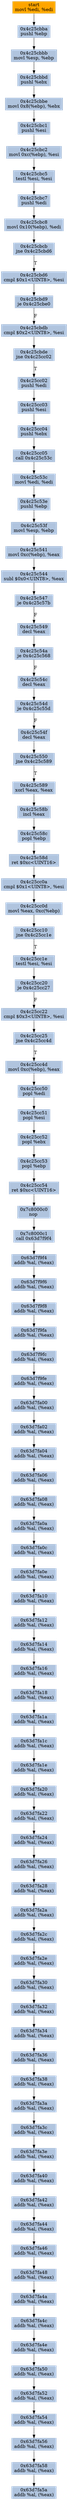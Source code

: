 digraph G {
node[shape=rectangle,style=filled,fillcolor=lightsteelblue,color=lightsteelblue]
bgcolor="transparent"
a0x4c25cbb8movl_edi_edi[label="start\nmovl %edi, %edi",color="lightgrey",fillcolor="orange"];
a0x4c25cbbapushl_ebp[label="0x4c25cbba\npushl %ebp"];
a0x4c25cbbbmovl_esp_ebp[label="0x4c25cbbb\nmovl %esp, %ebp"];
a0x4c25cbbdpushl_ebx[label="0x4c25cbbd\npushl %ebx"];
a0x4c25cbbemovl_0x8ebp__ebx[label="0x4c25cbbe\nmovl 0x8(%ebp), %ebx"];
a0x4c25cbc1pushl_esi[label="0x4c25cbc1\npushl %esi"];
a0x4c25cbc2movl_0xcebp__esi[label="0x4c25cbc2\nmovl 0xc(%ebp), %esi"];
a0x4c25cbc5testl_esi_esi[label="0x4c25cbc5\ntestl %esi, %esi"];
a0x4c25cbc7pushl_edi[label="0x4c25cbc7\npushl %edi"];
a0x4c25cbc8movl_0x10ebp__edi[label="0x4c25cbc8\nmovl 0x10(%ebp), %edi"];
a0x4c25cbcbjne_0x4c25cbd6[label="0x4c25cbcb\njne 0x4c25cbd6"];
a0x4c25cbd6cmpl_0x1UINT8_esi[label="0x4c25cbd6\ncmpl $0x1<UINT8>, %esi"];
a0x4c25cbd9je_0x4c25cbe0[label="0x4c25cbd9\nje 0x4c25cbe0"];
a0x4c25cbdbcmpl_0x2UINT8_esi[label="0x4c25cbdb\ncmpl $0x2<UINT8>, %esi"];
a0x4c25cbdejne_0x4c25cc02[label="0x4c25cbde\njne 0x4c25cc02"];
a0x4c25cc02pushl_edi[label="0x4c25cc02\npushl %edi"];
a0x4c25cc03pushl_esi[label="0x4c25cc03\npushl %esi"];
a0x4c25cc04pushl_ebx[label="0x4c25cc04\npushl %ebx"];
a0x4c25cc05call_0x4c25c53c[label="0x4c25cc05\ncall 0x4c25c53c"];
a0x4c25c53cmovl_edi_edi[label="0x4c25c53c\nmovl %edi, %edi"];
a0x4c25c53epushl_ebp[label="0x4c25c53e\npushl %ebp"];
a0x4c25c53fmovl_esp_ebp[label="0x4c25c53f\nmovl %esp, %ebp"];
a0x4c25c541movl_0xcebp__eax[label="0x4c25c541\nmovl 0xc(%ebp), %eax"];
a0x4c25c544subl_0x0UINT8_eax[label="0x4c25c544\nsubl $0x0<UINT8>, %eax"];
a0x4c25c547je_0x4c25c57b[label="0x4c25c547\nje 0x4c25c57b"];
a0x4c25c549decl_eax[label="0x4c25c549\ndecl %eax"];
a0x4c25c54aje_0x4c25c568[label="0x4c25c54a\nje 0x4c25c568"];
a0x4c25c54cdecl_eax[label="0x4c25c54c\ndecl %eax"];
a0x4c25c54dje_0x4c25c55d[label="0x4c25c54d\nje 0x4c25c55d"];
a0x4c25c54fdecl_eax[label="0x4c25c54f\ndecl %eax"];
a0x4c25c550jne_0x4c25c589[label="0x4c25c550\njne 0x4c25c589"];
a0x4c25c589xorl_eax_eax[label="0x4c25c589\nxorl %eax, %eax"];
a0x4c25c58bincl_eax[label="0x4c25c58b\nincl %eax"];
a0x4c25c58cpopl_ebp[label="0x4c25c58c\npopl %ebp"];
a0x4c25c58dret_0xcUINT16[label="0x4c25c58d\nret $0xc<UINT16>"];
a0x4c25cc0acmpl_0x1UINT8_esi[label="0x4c25cc0a\ncmpl $0x1<UINT8>, %esi"];
a0x4c25cc0dmovl_eax_0xcebp_[label="0x4c25cc0d\nmovl %eax, 0xc(%ebp)"];
a0x4c25cc10jne_0x4c25cc1e[label="0x4c25cc10\njne 0x4c25cc1e"];
a0x4c25cc1etestl_esi_esi[label="0x4c25cc1e\ntestl %esi, %esi"];
a0x4c25cc20je_0x4c25cc27[label="0x4c25cc20\nje 0x4c25cc27"];
a0x4c25cc22cmpl_0x3UINT8_esi[label="0x4c25cc22\ncmpl $0x3<UINT8>, %esi"];
a0x4c25cc25jne_0x4c25cc4d[label="0x4c25cc25\njne 0x4c25cc4d"];
a0x4c25cc4dmovl_0xcebp__eax[label="0x4c25cc4d\nmovl 0xc(%ebp), %eax"];
a0x4c25cc50popl_edi[label="0x4c25cc50\npopl %edi"];
a0x4c25cc51popl_esi[label="0x4c25cc51\npopl %esi"];
a0x4c25cc52popl_ebx[label="0x4c25cc52\npopl %ebx"];
a0x4c25cc53popl_ebp[label="0x4c25cc53\npopl %ebp"];
a0x4c25cc54ret_0xcUINT16[label="0x4c25cc54\nret $0xc<UINT16>"];
a0x7c8000c0nop_[label="0x7c8000c0\nnop "];
a0x7c8000c1call_0x63d7f9f4[label="0x7c8000c1\ncall 0x63d7f9f4"];
a0x63d7f9f4addb_al_eax_[label="0x63d7f9f4\naddb %al, (%eax)"];
a0x63d7f9f6addb_al_eax_[label="0x63d7f9f6\naddb %al, (%eax)"];
a0x63d7f9f8addb_al_eax_[label="0x63d7f9f8\naddb %al, (%eax)"];
a0x63d7f9faaddb_al_eax_[label="0x63d7f9fa\naddb %al, (%eax)"];
a0x63d7f9fcaddb_al_eax_[label="0x63d7f9fc\naddb %al, (%eax)"];
a0x63d7f9feaddb_al_eax_[label="0x63d7f9fe\naddb %al, (%eax)"];
a0x63d7fa00addb_al_eax_[label="0x63d7fa00\naddb %al, (%eax)"];
a0x63d7fa02addb_al_eax_[label="0x63d7fa02\naddb %al, (%eax)"];
a0x63d7fa04addb_al_eax_[label="0x63d7fa04\naddb %al, (%eax)"];
a0x63d7fa06addb_al_eax_[label="0x63d7fa06\naddb %al, (%eax)"];
a0x63d7fa08addb_al_eax_[label="0x63d7fa08\naddb %al, (%eax)"];
a0x63d7fa0aaddb_al_eax_[label="0x63d7fa0a\naddb %al, (%eax)"];
a0x63d7fa0caddb_al_eax_[label="0x63d7fa0c\naddb %al, (%eax)"];
a0x63d7fa0eaddb_al_eax_[label="0x63d7fa0e\naddb %al, (%eax)"];
a0x63d7fa10addb_al_eax_[label="0x63d7fa10\naddb %al, (%eax)"];
a0x63d7fa12addb_al_eax_[label="0x63d7fa12\naddb %al, (%eax)"];
a0x63d7fa14addb_al_eax_[label="0x63d7fa14\naddb %al, (%eax)"];
a0x63d7fa16addb_al_eax_[label="0x63d7fa16\naddb %al, (%eax)"];
a0x63d7fa18addb_al_eax_[label="0x63d7fa18\naddb %al, (%eax)"];
a0x63d7fa1aaddb_al_eax_[label="0x63d7fa1a\naddb %al, (%eax)"];
a0x63d7fa1caddb_al_eax_[label="0x63d7fa1c\naddb %al, (%eax)"];
a0x63d7fa1eaddb_al_eax_[label="0x63d7fa1e\naddb %al, (%eax)"];
a0x63d7fa20addb_al_eax_[label="0x63d7fa20\naddb %al, (%eax)"];
a0x63d7fa22addb_al_eax_[label="0x63d7fa22\naddb %al, (%eax)"];
a0x63d7fa24addb_al_eax_[label="0x63d7fa24\naddb %al, (%eax)"];
a0x63d7fa26addb_al_eax_[label="0x63d7fa26\naddb %al, (%eax)"];
a0x63d7fa28addb_al_eax_[label="0x63d7fa28\naddb %al, (%eax)"];
a0x63d7fa2aaddb_al_eax_[label="0x63d7fa2a\naddb %al, (%eax)"];
a0x63d7fa2caddb_al_eax_[label="0x63d7fa2c\naddb %al, (%eax)"];
a0x63d7fa2eaddb_al_eax_[label="0x63d7fa2e\naddb %al, (%eax)"];
a0x63d7fa30addb_al_eax_[label="0x63d7fa30\naddb %al, (%eax)"];
a0x63d7fa32addb_al_eax_[label="0x63d7fa32\naddb %al, (%eax)"];
a0x63d7fa34addb_al_eax_[label="0x63d7fa34\naddb %al, (%eax)"];
a0x63d7fa36addb_al_eax_[label="0x63d7fa36\naddb %al, (%eax)"];
a0x63d7fa38addb_al_eax_[label="0x63d7fa38\naddb %al, (%eax)"];
a0x63d7fa3aaddb_al_eax_[label="0x63d7fa3a\naddb %al, (%eax)"];
a0x63d7fa3caddb_al_eax_[label="0x63d7fa3c\naddb %al, (%eax)"];
a0x63d7fa3eaddb_al_eax_[label="0x63d7fa3e\naddb %al, (%eax)"];
a0x63d7fa40addb_al_eax_[label="0x63d7fa40\naddb %al, (%eax)"];
a0x63d7fa42addb_al_eax_[label="0x63d7fa42\naddb %al, (%eax)"];
a0x63d7fa44addb_al_eax_[label="0x63d7fa44\naddb %al, (%eax)"];
a0x63d7fa46addb_al_eax_[label="0x63d7fa46\naddb %al, (%eax)"];
a0x63d7fa48addb_al_eax_[label="0x63d7fa48\naddb %al, (%eax)"];
a0x63d7fa4aaddb_al_eax_[label="0x63d7fa4a\naddb %al, (%eax)"];
a0x63d7fa4caddb_al_eax_[label="0x63d7fa4c\naddb %al, (%eax)"];
a0x63d7fa4eaddb_al_eax_[label="0x63d7fa4e\naddb %al, (%eax)"];
a0x63d7fa50addb_al_eax_[label="0x63d7fa50\naddb %al, (%eax)"];
a0x63d7fa52addb_al_eax_[label="0x63d7fa52\naddb %al, (%eax)"];
a0x63d7fa54addb_al_eax_[label="0x63d7fa54\naddb %al, (%eax)"];
a0x63d7fa56addb_al_eax_[label="0x63d7fa56\naddb %al, (%eax)"];
a0x63d7fa58addb_al_eax_[label="0x63d7fa58\naddb %al, (%eax)"];
a0x63d7fa5aaddb_al_eax_[label="0x63d7fa5a\naddb %al, (%eax)"];
a0x4c25cbb8movl_edi_edi -> a0x4c25cbbapushl_ebp [color="#000000"];
a0x4c25cbbapushl_ebp -> a0x4c25cbbbmovl_esp_ebp [color="#000000"];
a0x4c25cbbbmovl_esp_ebp -> a0x4c25cbbdpushl_ebx [color="#000000"];
a0x4c25cbbdpushl_ebx -> a0x4c25cbbemovl_0x8ebp__ebx [color="#000000"];
a0x4c25cbbemovl_0x8ebp__ebx -> a0x4c25cbc1pushl_esi [color="#000000"];
a0x4c25cbc1pushl_esi -> a0x4c25cbc2movl_0xcebp__esi [color="#000000"];
a0x4c25cbc2movl_0xcebp__esi -> a0x4c25cbc5testl_esi_esi [color="#000000"];
a0x4c25cbc5testl_esi_esi -> a0x4c25cbc7pushl_edi [color="#000000"];
a0x4c25cbc7pushl_edi -> a0x4c25cbc8movl_0x10ebp__edi [color="#000000"];
a0x4c25cbc8movl_0x10ebp__edi -> a0x4c25cbcbjne_0x4c25cbd6 [color="#000000"];
a0x4c25cbcbjne_0x4c25cbd6 -> a0x4c25cbd6cmpl_0x1UINT8_esi [color="#000000",label="T"];
a0x4c25cbd6cmpl_0x1UINT8_esi -> a0x4c25cbd9je_0x4c25cbe0 [color="#000000"];
a0x4c25cbd9je_0x4c25cbe0 -> a0x4c25cbdbcmpl_0x2UINT8_esi [color="#000000",label="F"];
a0x4c25cbdbcmpl_0x2UINT8_esi -> a0x4c25cbdejne_0x4c25cc02 [color="#000000"];
a0x4c25cbdejne_0x4c25cc02 -> a0x4c25cc02pushl_edi [color="#000000",label="T"];
a0x4c25cc02pushl_edi -> a0x4c25cc03pushl_esi [color="#000000"];
a0x4c25cc03pushl_esi -> a0x4c25cc04pushl_ebx [color="#000000"];
a0x4c25cc04pushl_ebx -> a0x4c25cc05call_0x4c25c53c [color="#000000"];
a0x4c25cc05call_0x4c25c53c -> a0x4c25c53cmovl_edi_edi [color="#000000"];
a0x4c25c53cmovl_edi_edi -> a0x4c25c53epushl_ebp [color="#000000"];
a0x4c25c53epushl_ebp -> a0x4c25c53fmovl_esp_ebp [color="#000000"];
a0x4c25c53fmovl_esp_ebp -> a0x4c25c541movl_0xcebp__eax [color="#000000"];
a0x4c25c541movl_0xcebp__eax -> a0x4c25c544subl_0x0UINT8_eax [color="#000000"];
a0x4c25c544subl_0x0UINT8_eax -> a0x4c25c547je_0x4c25c57b [color="#000000"];
a0x4c25c547je_0x4c25c57b -> a0x4c25c549decl_eax [color="#000000",label="F"];
a0x4c25c549decl_eax -> a0x4c25c54aje_0x4c25c568 [color="#000000"];
a0x4c25c54aje_0x4c25c568 -> a0x4c25c54cdecl_eax [color="#000000",label="F"];
a0x4c25c54cdecl_eax -> a0x4c25c54dje_0x4c25c55d [color="#000000"];
a0x4c25c54dje_0x4c25c55d -> a0x4c25c54fdecl_eax [color="#000000",label="F"];
a0x4c25c54fdecl_eax -> a0x4c25c550jne_0x4c25c589 [color="#000000"];
a0x4c25c550jne_0x4c25c589 -> a0x4c25c589xorl_eax_eax [color="#000000",label="T"];
a0x4c25c589xorl_eax_eax -> a0x4c25c58bincl_eax [color="#000000"];
a0x4c25c58bincl_eax -> a0x4c25c58cpopl_ebp [color="#000000"];
a0x4c25c58cpopl_ebp -> a0x4c25c58dret_0xcUINT16 [color="#000000"];
a0x4c25c58dret_0xcUINT16 -> a0x4c25cc0acmpl_0x1UINT8_esi [color="#000000"];
a0x4c25cc0acmpl_0x1UINT8_esi -> a0x4c25cc0dmovl_eax_0xcebp_ [color="#000000"];
a0x4c25cc0dmovl_eax_0xcebp_ -> a0x4c25cc10jne_0x4c25cc1e [color="#000000"];
a0x4c25cc10jne_0x4c25cc1e -> a0x4c25cc1etestl_esi_esi [color="#000000",label="T"];
a0x4c25cc1etestl_esi_esi -> a0x4c25cc20je_0x4c25cc27 [color="#000000"];
a0x4c25cc20je_0x4c25cc27 -> a0x4c25cc22cmpl_0x3UINT8_esi [color="#000000",label="F"];
a0x4c25cc22cmpl_0x3UINT8_esi -> a0x4c25cc25jne_0x4c25cc4d [color="#000000"];
a0x4c25cc25jne_0x4c25cc4d -> a0x4c25cc4dmovl_0xcebp__eax [color="#000000",label="T"];
a0x4c25cc4dmovl_0xcebp__eax -> a0x4c25cc50popl_edi [color="#000000"];
a0x4c25cc50popl_edi -> a0x4c25cc51popl_esi [color="#000000"];
a0x4c25cc51popl_esi -> a0x4c25cc52popl_ebx [color="#000000"];
a0x4c25cc52popl_ebx -> a0x4c25cc53popl_ebp [color="#000000"];
a0x4c25cc53popl_ebp -> a0x4c25cc54ret_0xcUINT16 [color="#000000"];
a0x4c25cc54ret_0xcUINT16 -> a0x7c8000c0nop_ [color="#000000"];
a0x7c8000c0nop_ -> a0x7c8000c1call_0x63d7f9f4 [color="#000000"];
a0x7c8000c1call_0x63d7f9f4 -> a0x63d7f9f4addb_al_eax_ [color="#000000"];
a0x63d7f9f4addb_al_eax_ -> a0x63d7f9f6addb_al_eax_ [color="#000000"];
a0x63d7f9f6addb_al_eax_ -> a0x63d7f9f8addb_al_eax_ [color="#000000"];
a0x63d7f9f8addb_al_eax_ -> a0x63d7f9faaddb_al_eax_ [color="#000000"];
a0x63d7f9faaddb_al_eax_ -> a0x63d7f9fcaddb_al_eax_ [color="#000000"];
a0x63d7f9fcaddb_al_eax_ -> a0x63d7f9feaddb_al_eax_ [color="#000000"];
a0x63d7f9feaddb_al_eax_ -> a0x63d7fa00addb_al_eax_ [color="#000000"];
a0x63d7fa00addb_al_eax_ -> a0x63d7fa02addb_al_eax_ [color="#000000"];
a0x63d7fa02addb_al_eax_ -> a0x63d7fa04addb_al_eax_ [color="#000000"];
a0x63d7fa04addb_al_eax_ -> a0x63d7fa06addb_al_eax_ [color="#000000"];
a0x63d7fa06addb_al_eax_ -> a0x63d7fa08addb_al_eax_ [color="#000000"];
a0x63d7fa08addb_al_eax_ -> a0x63d7fa0aaddb_al_eax_ [color="#000000"];
a0x63d7fa0aaddb_al_eax_ -> a0x63d7fa0caddb_al_eax_ [color="#000000"];
a0x63d7fa0caddb_al_eax_ -> a0x63d7fa0eaddb_al_eax_ [color="#000000"];
a0x63d7fa0eaddb_al_eax_ -> a0x63d7fa10addb_al_eax_ [color="#000000"];
a0x63d7fa10addb_al_eax_ -> a0x63d7fa12addb_al_eax_ [color="#000000"];
a0x63d7fa12addb_al_eax_ -> a0x63d7fa14addb_al_eax_ [color="#000000"];
a0x63d7fa14addb_al_eax_ -> a0x63d7fa16addb_al_eax_ [color="#000000"];
a0x63d7fa16addb_al_eax_ -> a0x63d7fa18addb_al_eax_ [color="#000000"];
a0x63d7fa18addb_al_eax_ -> a0x63d7fa1aaddb_al_eax_ [color="#000000"];
a0x63d7fa1aaddb_al_eax_ -> a0x63d7fa1caddb_al_eax_ [color="#000000"];
a0x63d7fa1caddb_al_eax_ -> a0x63d7fa1eaddb_al_eax_ [color="#000000"];
a0x63d7fa1eaddb_al_eax_ -> a0x63d7fa20addb_al_eax_ [color="#000000"];
a0x63d7fa20addb_al_eax_ -> a0x63d7fa22addb_al_eax_ [color="#000000"];
a0x63d7fa22addb_al_eax_ -> a0x63d7fa24addb_al_eax_ [color="#000000"];
a0x63d7fa24addb_al_eax_ -> a0x63d7fa26addb_al_eax_ [color="#000000"];
a0x63d7fa26addb_al_eax_ -> a0x63d7fa28addb_al_eax_ [color="#000000"];
a0x63d7fa28addb_al_eax_ -> a0x63d7fa2aaddb_al_eax_ [color="#000000"];
a0x63d7fa2aaddb_al_eax_ -> a0x63d7fa2caddb_al_eax_ [color="#000000"];
a0x63d7fa2caddb_al_eax_ -> a0x63d7fa2eaddb_al_eax_ [color="#000000"];
a0x63d7fa2eaddb_al_eax_ -> a0x63d7fa30addb_al_eax_ [color="#000000"];
a0x63d7fa30addb_al_eax_ -> a0x63d7fa32addb_al_eax_ [color="#000000"];
a0x63d7fa32addb_al_eax_ -> a0x63d7fa34addb_al_eax_ [color="#000000"];
a0x63d7fa34addb_al_eax_ -> a0x63d7fa36addb_al_eax_ [color="#000000"];
a0x63d7fa36addb_al_eax_ -> a0x63d7fa38addb_al_eax_ [color="#000000"];
a0x63d7fa38addb_al_eax_ -> a0x63d7fa3aaddb_al_eax_ [color="#000000"];
a0x63d7fa3aaddb_al_eax_ -> a0x63d7fa3caddb_al_eax_ [color="#000000"];
a0x63d7fa3caddb_al_eax_ -> a0x63d7fa3eaddb_al_eax_ [color="#000000"];
a0x63d7fa3eaddb_al_eax_ -> a0x63d7fa40addb_al_eax_ [color="#000000"];
a0x63d7fa40addb_al_eax_ -> a0x63d7fa42addb_al_eax_ [color="#000000"];
a0x63d7fa42addb_al_eax_ -> a0x63d7fa44addb_al_eax_ [color="#000000"];
a0x63d7fa44addb_al_eax_ -> a0x63d7fa46addb_al_eax_ [color="#000000"];
a0x63d7fa46addb_al_eax_ -> a0x63d7fa48addb_al_eax_ [color="#000000"];
a0x63d7fa48addb_al_eax_ -> a0x63d7fa4aaddb_al_eax_ [color="#000000"];
a0x63d7fa4aaddb_al_eax_ -> a0x63d7fa4caddb_al_eax_ [color="#000000"];
a0x63d7fa4caddb_al_eax_ -> a0x63d7fa4eaddb_al_eax_ [color="#000000"];
a0x63d7fa4eaddb_al_eax_ -> a0x63d7fa50addb_al_eax_ [color="#000000"];
a0x63d7fa50addb_al_eax_ -> a0x63d7fa52addb_al_eax_ [color="#000000"];
a0x63d7fa52addb_al_eax_ -> a0x63d7fa54addb_al_eax_ [color="#000000"];
a0x63d7fa54addb_al_eax_ -> a0x63d7fa56addb_al_eax_ [color="#000000"];
a0x63d7fa56addb_al_eax_ -> a0x63d7fa58addb_al_eax_ [color="#000000"];
a0x63d7fa58addb_al_eax_ -> a0x63d7fa5aaddb_al_eax_ [color="#000000"];
}
